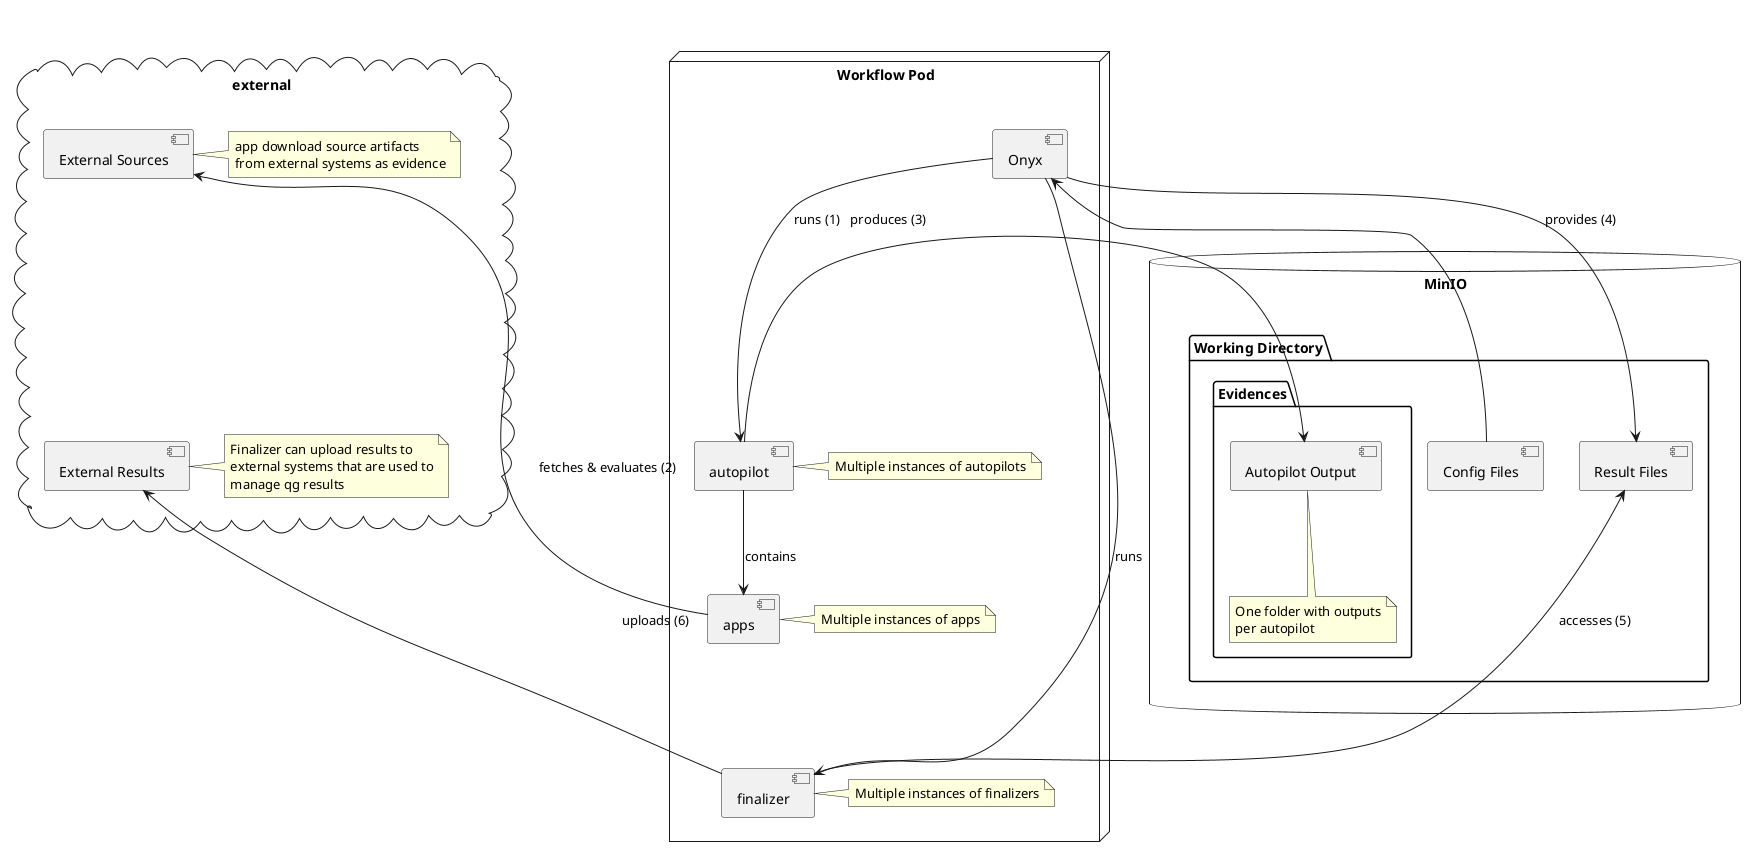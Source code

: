@startuml Yaku Workflow Container

node "Workflow Pod" as pod {
  component "Onyx" as cli
  component "autopilot" as autopilot
  note right of autopilot : Multiple instances of autopilots
  component "apps" as app
  note right of app : Multiple instances of apps
  component "finalizer" as finalizer
  note right of finalizer : Multiple instances of finalizers
}

cloud external {
  component "External Sources" as extsrc
  note right of extsrc
    app download source artifacts
    from external systems as evidence
  end note
  component "External Results" as extres
  note right of extres
    Finalizer can upload results to
    external systems that are used to
    manage qg results
  end note
}

database "MinIO" as minio {
  folder "Working Directory" {
    component "Config Files" as config
    component "Result Files" as results
    folder "Evidences" {
      component "Autopilot Output" as outputs
      note bottom of outputs
        One folder with outputs
        per autopilot
      end note
    }
  }
}

cli -down-> autopilot : runs (1)
autopilot -down-> app : contains
cli -down-> finalizer : runs
autopilot --> outputs : produces (3)
cli --> results : provides (4)
finalizer -left-> results : accesses (5)
config --> cli
app -left--> extsrc : fetches & evaluates (2)
finalizer -left--> extres : uploads (6)
extsrc -[hidden]down-> extres
app -[hidden]down-> finalizer
pod -[hidden]right-> minio
pod -[hidden]left-> external
@enduml
